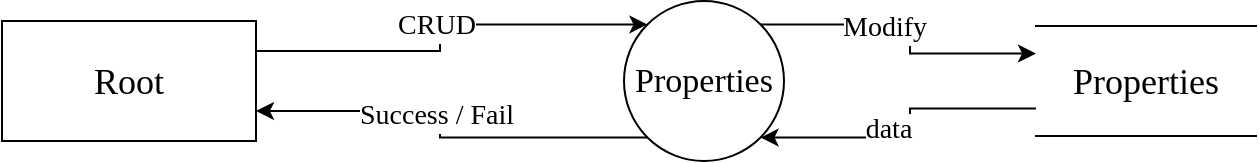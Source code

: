 <mxfile version="17.2.3" type="device"><diagram id="HeBkzXPH-GdMvk_lJBK_" name="Page-1"><mxGraphModel dx="1106" dy="653" grid="1" gridSize="10" guides="1" tooltips="1" connect="1" arrows="1" fold="1" page="1" pageScale="1" pageWidth="827" pageHeight="1169" background="none" math="0" shadow="0"><root><mxCell id="0"/><mxCell id="1" parent="0"/><mxCell id="6l1TLSjAQP7HA2U_qRRk-19" value="" style="edgeStyle=orthogonalEdgeStyle;rounded=0;orthogonalLoop=1;jettySize=auto;html=1;fontFamily=Times New Roman;fontSize=16;entryX=0.25;entryY=1;entryDx=0;entryDy=0;exitX=1;exitY=0;exitDx=0;exitDy=0;" parent="1" edge="1"><mxGeometry relative="1" as="geometry"><mxPoint x="660" y="100" as="targetPoint"/></mxGeometry></mxCell><mxCell id="6l1TLSjAQP7HA2U_qRRk-21" style="edgeStyle=orthogonalEdgeStyle;rounded=0;orthogonalLoop=1;jettySize=auto;html=1;exitX=0.75;exitY=1;exitDx=0;exitDy=0;entryX=1;entryY=1;entryDx=0;entryDy=0;fontFamily=Times New Roman;fontSize=16;" parent="1" edge="1"><mxGeometry relative="1" as="geometry"><Array as="points"><mxPoint x="720" y="247"/></Array><mxPoint x="720" y="100" as="sourcePoint"/></mxGeometry></mxCell><mxCell id="ppLeph98q2jPRG6dnW5D-12" value="&lt;font style=&quot;font-size: 18px&quot;&gt;Root&lt;/font&gt;" style="rounded=0;whiteSpace=wrap;html=1;fontFamily=Times New Roman;" parent="1" vertex="1"><mxGeometry x="103" y="72.5" width="127" height="60" as="geometry"/></mxCell><mxCell id="ybVQCAMKLovBi2533NB--26" style="edgeStyle=orthogonalEdgeStyle;rounded=0;orthogonalLoop=1;jettySize=auto;html=1;exitX=1;exitY=0;exitDx=0;exitDy=0;entryX=0;entryY=0.25;entryDx=0;entryDy=0;fontSize=17;elbow=vertical;fontFamily=Times New Roman;" parent="1" source="ybVQCAMKLovBi2533NB--30" target="ybVQCAMKLovBi2533NB--33" edge="1"><mxGeometry relative="1" as="geometry"/></mxCell><mxCell id="ybVQCAMKLovBi2533NB--27" value="Modify" style="edgeLabel;html=1;align=center;verticalAlign=middle;resizable=0;points=[];fontSize=14;fontFamily=Times New Roman;" parent="ybVQCAMKLovBi2533NB--26" connectable="0" vertex="1"><mxGeometry x="-0.2" y="-2" relative="1" as="geometry"><mxPoint as="offset"/></mxGeometry></mxCell><mxCell id="ybVQCAMKLovBi2533NB--28" style="rounded=0;orthogonalLoop=1;jettySize=auto;html=1;exitX=0;exitY=1;exitDx=0;exitDy=0;fontSize=17;startArrow=none;startFill=0;endArrow=classic;endFill=1;entryX=1;entryY=0.75;entryDx=0;entryDy=0;edgeStyle=orthogonalEdgeStyle;fontFamily=Times New Roman;" parent="1" source="ybVQCAMKLovBi2533NB--30" target="ppLeph98q2jPRG6dnW5D-12" edge="1"><mxGeometry relative="1" as="geometry"><mxPoint x="274" y="128" as="targetPoint"/></mxGeometry></mxCell><mxCell id="ybVQCAMKLovBi2533NB--29" value="Success / Fail" style="edgeLabel;html=1;align=center;verticalAlign=middle;resizable=0;points=[];fontSize=14;fontFamily=Times New Roman;" parent="ybVQCAMKLovBi2533NB--28" connectable="0" vertex="1"><mxGeometry x="-0.791" y="-1" relative="1" as="geometry"><mxPoint x="-84" y="-10" as="offset"/></mxGeometry></mxCell><mxCell id="ybVQCAMKLovBi2533NB--30" value="&lt;p&gt;&lt;span style=&quot;line-height: 1.1&quot;&gt;&lt;font style=&quot;font-size: 17px&quot;&gt;Properties&lt;/font&gt;&lt;/span&gt;&lt;/p&gt;" style="ellipse;whiteSpace=wrap;html=1;aspect=fixed;shadow=0;sketch=0;rotation=0;fontFamily=Times New Roman;" parent="1" vertex="1"><mxGeometry x="414" y="62.5" width="80" height="80" as="geometry"/></mxCell><mxCell id="ybVQCAMKLovBi2533NB--31" style="edgeStyle=orthogonalEdgeStyle;rounded=0;orthogonalLoop=1;jettySize=auto;html=1;exitX=0;exitY=0.75;exitDx=0;exitDy=0;entryX=1;entryY=1;entryDx=0;entryDy=0;fontSize=17;elbow=vertical;fontFamily=Times New Roman;" parent="1" source="ybVQCAMKLovBi2533NB--33" target="ybVQCAMKLovBi2533NB--30" edge="1"><mxGeometry relative="1" as="geometry"/></mxCell><mxCell id="ybVQCAMKLovBi2533NB--32" value="data" style="edgeLabel;html=1;align=center;verticalAlign=middle;resizable=0;points=[];fontSize=14;fontFamily=Times New Roman;" parent="ybVQCAMKLovBi2533NB--31" connectable="0" vertex="1"><mxGeometry x="0.16" y="-4" relative="1" as="geometry"><mxPoint as="offset"/></mxGeometry></mxCell><mxCell id="ybVQCAMKLovBi2533NB--33" value="&lt;font style=&quot;font-size: 18px&quot;&gt;Properties&lt;/font&gt;" style="shape=partialRectangle;whiteSpace=wrap;html=1;left=0;right=0;fillColor=default;rounded=0;shadow=0;glass=0;sketch=0;fontFamily=Times New Roman;fontSize=16;gradientColor=none;" parent="1" vertex="1"><mxGeometry x="620" y="75" width="110" height="55" as="geometry"/></mxCell><mxCell id="ybVQCAMKLovBi2533NB--34" style="rounded=0;orthogonalLoop=1;jettySize=auto;html=1;entryX=0;entryY=0;entryDx=0;entryDy=0;fontSize=17;startArrow=none;startFill=0;endArrow=classic;endFill=1;exitX=1;exitY=0.25;exitDx=0;exitDy=0;edgeStyle=orthogonalEdgeStyle;fontFamily=Times New Roman;" parent="1" source="ppLeph98q2jPRG6dnW5D-12" target="ybVQCAMKLovBi2533NB--30" edge="1"><mxGeometry relative="1" as="geometry"><mxPoint x="294" y="78" as="sourcePoint"/></mxGeometry></mxCell><mxCell id="ybVQCAMKLovBi2533NB--35" value="CRUD" style="edgeLabel;html=1;align=center;verticalAlign=middle;resizable=0;points=[];fontSize=14;fontFamily=Times New Roman;" parent="ybVQCAMKLovBi2533NB--34" connectable="0" vertex="1"><mxGeometry x="0.8" y="3" relative="1" as="geometry"><mxPoint x="-85" y="4" as="offset"/></mxGeometry></mxCell></root></mxGraphModel></diagram></mxfile>